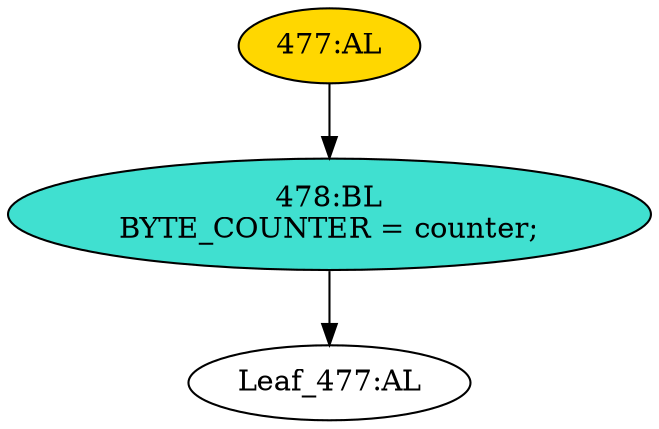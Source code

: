 strict digraph "" {
	node [label="\N"];
	"478:BL"	 [ast="<pyverilog.vparser.ast.Block object at 0x7f2e132fc510>",
		fillcolor=turquoise,
		label="478:BL
BYTE_COUNTER = counter;",
		statements="[<pyverilog.vparser.ast.BlockingSubstitution object at 0x7f2e132fc450>]",
		style=filled,
		typ=Block];
	"Leaf_477:AL"	 [def_var="['BYTE_COUNTER']",
		label="Leaf_477:AL"];
	"478:BL" -> "Leaf_477:AL"	 [cond="[]",
		lineno=None];
	"477:AL"	 [ast="<pyverilog.vparser.ast.Always object at 0x7f2e132fcf10>",
		clk_sens=False,
		fillcolor=gold,
		label="477:AL",
		sens="['CLK']",
		statements="[]",
		style=filled,
		typ=Always,
		use_var="['counter']"];
	"477:AL" -> "478:BL"	 [cond="[]",
		lineno=None];
}
